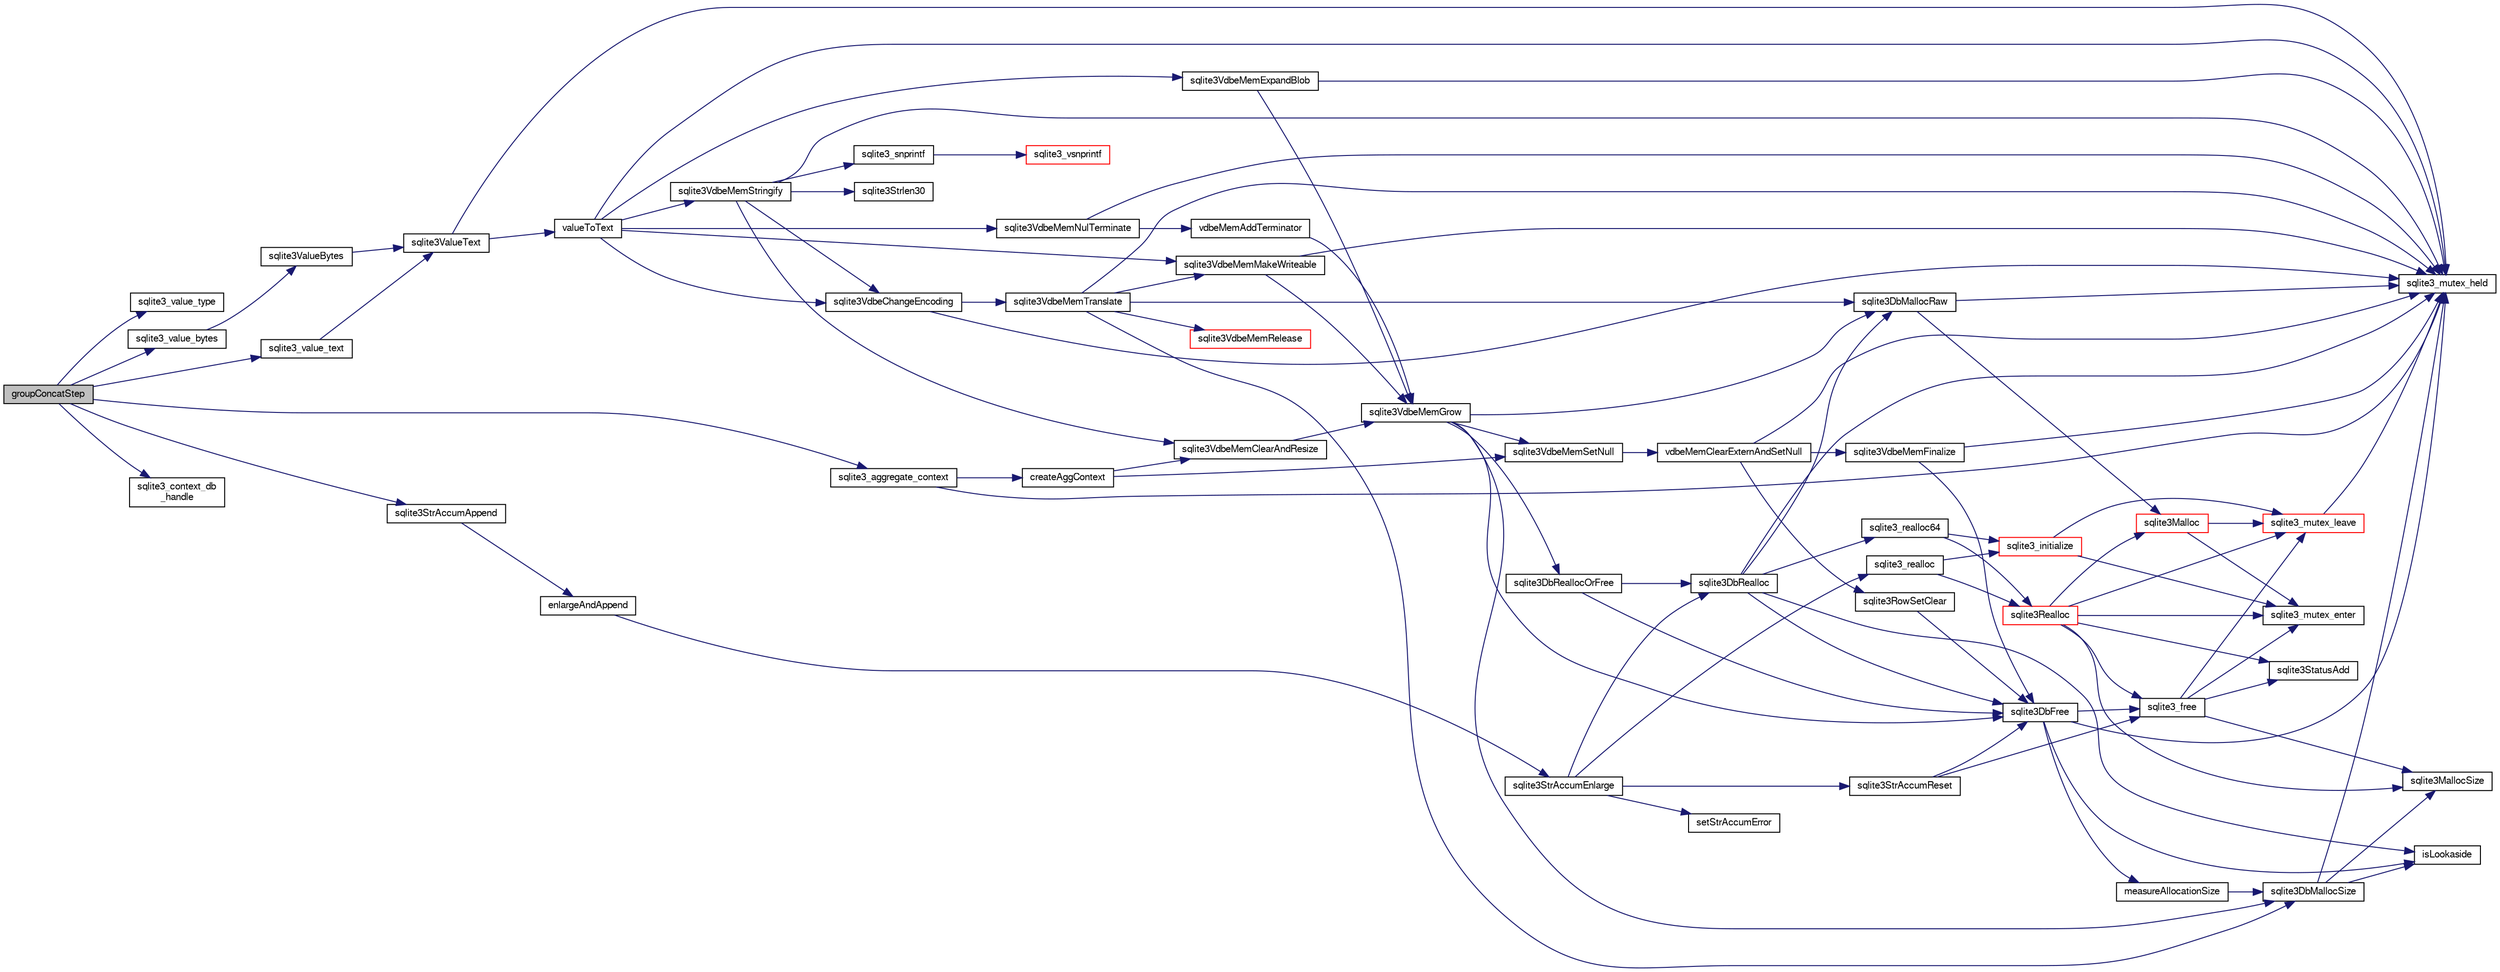 digraph "groupConcatStep"
{
  edge [fontname="FreeSans",fontsize="10",labelfontname="FreeSans",labelfontsize="10"];
  node [fontname="FreeSans",fontsize="10",shape=record];
  rankdir="LR";
  Node134579 [label="groupConcatStep",height=0.2,width=0.4,color="black", fillcolor="grey75", style="filled", fontcolor="black"];
  Node134579 -> Node134580 [color="midnightblue",fontsize="10",style="solid",fontname="FreeSans"];
  Node134580 [label="sqlite3_value_type",height=0.2,width=0.4,color="black", fillcolor="white", style="filled",URL="$sqlite3_8c.html#ac5e91a982065a1ab220a43bbd18cfa60"];
  Node134579 -> Node134581 [color="midnightblue",fontsize="10",style="solid",fontname="FreeSans"];
  Node134581 [label="sqlite3_aggregate_context",height=0.2,width=0.4,color="black", fillcolor="white", style="filled",URL="$sqlite3_8c.html#a96c2b5775e2548caf1529e1c8e490c5c"];
  Node134581 -> Node134582 [color="midnightblue",fontsize="10",style="solid",fontname="FreeSans"];
  Node134582 [label="sqlite3_mutex_held",height=0.2,width=0.4,color="black", fillcolor="white", style="filled",URL="$sqlite3_8c.html#acf77da68932b6bc163c5e68547ecc3e7"];
  Node134581 -> Node134583 [color="midnightblue",fontsize="10",style="solid",fontname="FreeSans"];
  Node134583 [label="createAggContext",height=0.2,width=0.4,color="black", fillcolor="white", style="filled",URL="$sqlite3_8c.html#a843c998f50da4010b570948408f90fb9"];
  Node134583 -> Node134584 [color="midnightblue",fontsize="10",style="solid",fontname="FreeSans"];
  Node134584 [label="sqlite3VdbeMemSetNull",height=0.2,width=0.4,color="black", fillcolor="white", style="filled",URL="$sqlite3_8c.html#ae01092c23aebaf8a3ebdf3954609b410"];
  Node134584 -> Node134585 [color="midnightblue",fontsize="10",style="solid",fontname="FreeSans"];
  Node134585 [label="vdbeMemClearExternAndSetNull",height=0.2,width=0.4,color="black", fillcolor="white", style="filled",URL="$sqlite3_8c.html#a29c41a360fb0e86b817777daf061230c"];
  Node134585 -> Node134582 [color="midnightblue",fontsize="10",style="solid",fontname="FreeSans"];
  Node134585 -> Node134586 [color="midnightblue",fontsize="10",style="solid",fontname="FreeSans"];
  Node134586 [label="sqlite3VdbeMemFinalize",height=0.2,width=0.4,color="black", fillcolor="white", style="filled",URL="$sqlite3_8c.html#a2568220f48ddef81b1c43e401042d9d2"];
  Node134586 -> Node134582 [color="midnightblue",fontsize="10",style="solid",fontname="FreeSans"];
  Node134586 -> Node134587 [color="midnightblue",fontsize="10",style="solid",fontname="FreeSans"];
  Node134587 [label="sqlite3DbFree",height=0.2,width=0.4,color="black", fillcolor="white", style="filled",URL="$sqlite3_8c.html#ac70ab821a6607b4a1b909582dc37a069"];
  Node134587 -> Node134582 [color="midnightblue",fontsize="10",style="solid",fontname="FreeSans"];
  Node134587 -> Node134588 [color="midnightblue",fontsize="10",style="solid",fontname="FreeSans"];
  Node134588 [label="measureAllocationSize",height=0.2,width=0.4,color="black", fillcolor="white", style="filled",URL="$sqlite3_8c.html#a45731e644a22fdb756e2b6337224217a"];
  Node134588 -> Node134589 [color="midnightblue",fontsize="10",style="solid",fontname="FreeSans"];
  Node134589 [label="sqlite3DbMallocSize",height=0.2,width=0.4,color="black", fillcolor="white", style="filled",URL="$sqlite3_8c.html#aa397e5a8a03495203a0767abf0a71f86"];
  Node134589 -> Node134590 [color="midnightblue",fontsize="10",style="solid",fontname="FreeSans"];
  Node134590 [label="sqlite3MallocSize",height=0.2,width=0.4,color="black", fillcolor="white", style="filled",URL="$sqlite3_8c.html#acf5d2a5f35270bafb050bd2def576955"];
  Node134589 -> Node134582 [color="midnightblue",fontsize="10",style="solid",fontname="FreeSans"];
  Node134589 -> Node134591 [color="midnightblue",fontsize="10",style="solid",fontname="FreeSans"];
  Node134591 [label="isLookaside",height=0.2,width=0.4,color="black", fillcolor="white", style="filled",URL="$sqlite3_8c.html#a770fa05ff9717b75e16f4d968a77b897"];
  Node134587 -> Node134591 [color="midnightblue",fontsize="10",style="solid",fontname="FreeSans"];
  Node134587 -> Node134592 [color="midnightblue",fontsize="10",style="solid",fontname="FreeSans"];
  Node134592 [label="sqlite3_free",height=0.2,width=0.4,color="black", fillcolor="white", style="filled",URL="$sqlite3_8c.html#a6552349e36a8a691af5487999ab09519"];
  Node134592 -> Node134593 [color="midnightblue",fontsize="10",style="solid",fontname="FreeSans"];
  Node134593 [label="sqlite3_mutex_enter",height=0.2,width=0.4,color="black", fillcolor="white", style="filled",URL="$sqlite3_8c.html#a1c12cde690bd89f104de5cbad12a6bf5"];
  Node134592 -> Node134594 [color="midnightblue",fontsize="10",style="solid",fontname="FreeSans"];
  Node134594 [label="sqlite3StatusAdd",height=0.2,width=0.4,color="black", fillcolor="white", style="filled",URL="$sqlite3_8c.html#afa029f93586aeab4cc85360905dae9cd"];
  Node134592 -> Node134590 [color="midnightblue",fontsize="10",style="solid",fontname="FreeSans"];
  Node134592 -> Node134595 [color="midnightblue",fontsize="10",style="solid",fontname="FreeSans"];
  Node134595 [label="sqlite3_mutex_leave",height=0.2,width=0.4,color="red", fillcolor="white", style="filled",URL="$sqlite3_8c.html#a5838d235601dbd3c1fa993555c6bcc93"];
  Node134595 -> Node134582 [color="midnightblue",fontsize="10",style="solid",fontname="FreeSans"];
  Node134585 -> Node134597 [color="midnightblue",fontsize="10",style="solid",fontname="FreeSans"];
  Node134597 [label="sqlite3RowSetClear",height=0.2,width=0.4,color="black", fillcolor="white", style="filled",URL="$sqlite3_8c.html#ae153de0cd969511a607e26deeca80342"];
  Node134597 -> Node134587 [color="midnightblue",fontsize="10",style="solid",fontname="FreeSans"];
  Node134583 -> Node134598 [color="midnightblue",fontsize="10",style="solid",fontname="FreeSans"];
  Node134598 [label="sqlite3VdbeMemClearAndResize",height=0.2,width=0.4,color="black", fillcolor="white", style="filled",URL="$sqlite3_8c.html#add082be4aa46084ecdf023cfac898231"];
  Node134598 -> Node134599 [color="midnightblue",fontsize="10",style="solid",fontname="FreeSans"];
  Node134599 [label="sqlite3VdbeMemGrow",height=0.2,width=0.4,color="black", fillcolor="white", style="filled",URL="$sqlite3_8c.html#aba753c9690ae0ba31b5100945cf29447"];
  Node134599 -> Node134589 [color="midnightblue",fontsize="10",style="solid",fontname="FreeSans"];
  Node134599 -> Node134600 [color="midnightblue",fontsize="10",style="solid",fontname="FreeSans"];
  Node134600 [label="sqlite3DbReallocOrFree",height=0.2,width=0.4,color="black", fillcolor="white", style="filled",URL="$sqlite3_8c.html#a532a9fd62eeb46b61885a0fff075231c"];
  Node134600 -> Node134601 [color="midnightblue",fontsize="10",style="solid",fontname="FreeSans"];
  Node134601 [label="sqlite3DbRealloc",height=0.2,width=0.4,color="black", fillcolor="white", style="filled",URL="$sqlite3_8c.html#ae028f4902a9d29bcaf310ff289ee87dc"];
  Node134601 -> Node134582 [color="midnightblue",fontsize="10",style="solid",fontname="FreeSans"];
  Node134601 -> Node134602 [color="midnightblue",fontsize="10",style="solid",fontname="FreeSans"];
  Node134602 [label="sqlite3DbMallocRaw",height=0.2,width=0.4,color="black", fillcolor="white", style="filled",URL="$sqlite3_8c.html#abbe8be0cf7175e11ddc3e2218fad924e"];
  Node134602 -> Node134582 [color="midnightblue",fontsize="10",style="solid",fontname="FreeSans"];
  Node134602 -> Node134603 [color="midnightblue",fontsize="10",style="solid",fontname="FreeSans"];
  Node134603 [label="sqlite3Malloc",height=0.2,width=0.4,color="red", fillcolor="white", style="filled",URL="$sqlite3_8c.html#a361a2eaa846b1885f123abe46f5d8b2b"];
  Node134603 -> Node134593 [color="midnightblue",fontsize="10",style="solid",fontname="FreeSans"];
  Node134603 -> Node134595 [color="midnightblue",fontsize="10",style="solid",fontname="FreeSans"];
  Node134601 -> Node134591 [color="midnightblue",fontsize="10",style="solid",fontname="FreeSans"];
  Node134601 -> Node134587 [color="midnightblue",fontsize="10",style="solid",fontname="FreeSans"];
  Node134601 -> Node134608 [color="midnightblue",fontsize="10",style="solid",fontname="FreeSans"];
  Node134608 [label="sqlite3_realloc64",height=0.2,width=0.4,color="black", fillcolor="white", style="filled",URL="$sqlite3_8c.html#a3765a714077ee547e811034236dc9ecd"];
  Node134608 -> Node134609 [color="midnightblue",fontsize="10",style="solid",fontname="FreeSans"];
  Node134609 [label="sqlite3_initialize",height=0.2,width=0.4,color="red", fillcolor="white", style="filled",URL="$sqlite3_8c.html#ab0c0ee2d5d4cf8b28e9572296a8861df"];
  Node134609 -> Node134593 [color="midnightblue",fontsize="10",style="solid",fontname="FreeSans"];
  Node134609 -> Node134595 [color="midnightblue",fontsize="10",style="solid",fontname="FreeSans"];
  Node134608 -> Node134642 [color="midnightblue",fontsize="10",style="solid",fontname="FreeSans"];
  Node134642 [label="sqlite3Realloc",height=0.2,width=0.4,color="red", fillcolor="white", style="filled",URL="$sqlite3_8c.html#ad53aefdfc088f622e23ffe838201fe22"];
  Node134642 -> Node134603 [color="midnightblue",fontsize="10",style="solid",fontname="FreeSans"];
  Node134642 -> Node134592 [color="midnightblue",fontsize="10",style="solid",fontname="FreeSans"];
  Node134642 -> Node134590 [color="midnightblue",fontsize="10",style="solid",fontname="FreeSans"];
  Node134642 -> Node134593 [color="midnightblue",fontsize="10",style="solid",fontname="FreeSans"];
  Node134642 -> Node134594 [color="midnightblue",fontsize="10",style="solid",fontname="FreeSans"];
  Node134642 -> Node134595 [color="midnightblue",fontsize="10",style="solid",fontname="FreeSans"];
  Node134600 -> Node134587 [color="midnightblue",fontsize="10",style="solid",fontname="FreeSans"];
  Node134599 -> Node134587 [color="midnightblue",fontsize="10",style="solid",fontname="FreeSans"];
  Node134599 -> Node134602 [color="midnightblue",fontsize="10",style="solid",fontname="FreeSans"];
  Node134599 -> Node134584 [color="midnightblue",fontsize="10",style="solid",fontname="FreeSans"];
  Node134579 -> Node134715 [color="midnightblue",fontsize="10",style="solid",fontname="FreeSans"];
  Node134715 [label="sqlite3_context_db\l_handle",height=0.2,width=0.4,color="black", fillcolor="white", style="filled",URL="$sqlite3_8c.html#a4b82e673c3dcc88c179e2bae5629fa60"];
  Node134579 -> Node134657 [color="midnightblue",fontsize="10",style="solid",fontname="FreeSans"];
  Node134657 [label="sqlite3_value_text",height=0.2,width=0.4,color="black", fillcolor="white", style="filled",URL="$sqlite3_8c.html#aef2ace3239e6dd59c74110faa70f8171"];
  Node134657 -> Node134658 [color="midnightblue",fontsize="10",style="solid",fontname="FreeSans"];
  Node134658 [label="sqlite3ValueText",height=0.2,width=0.4,color="black", fillcolor="white", style="filled",URL="$sqlite3_8c.html#ad567a94e52d1adf81f4857fdba00a59b"];
  Node134658 -> Node134582 [color="midnightblue",fontsize="10",style="solid",fontname="FreeSans"];
  Node134658 -> Node134659 [color="midnightblue",fontsize="10",style="solid",fontname="FreeSans"];
  Node134659 [label="valueToText",height=0.2,width=0.4,color="black", fillcolor="white", style="filled",URL="$sqlite3_8c.html#abded1c4848e5c5901949c02af499044c"];
  Node134659 -> Node134582 [color="midnightblue",fontsize="10",style="solid",fontname="FreeSans"];
  Node134659 -> Node134660 [color="midnightblue",fontsize="10",style="solid",fontname="FreeSans"];
  Node134660 [label="sqlite3VdbeMemExpandBlob",height=0.2,width=0.4,color="black", fillcolor="white", style="filled",URL="$sqlite3_8c.html#afa1d06c05f058623f190c05aac4a5c7c"];
  Node134660 -> Node134582 [color="midnightblue",fontsize="10",style="solid",fontname="FreeSans"];
  Node134660 -> Node134599 [color="midnightblue",fontsize="10",style="solid",fontname="FreeSans"];
  Node134659 -> Node134661 [color="midnightblue",fontsize="10",style="solid",fontname="FreeSans"];
  Node134661 [label="sqlite3VdbeChangeEncoding",height=0.2,width=0.4,color="black", fillcolor="white", style="filled",URL="$sqlite3_8c.html#aa7cf8e488bf8cf9ec18528f52a40de31"];
  Node134661 -> Node134582 [color="midnightblue",fontsize="10",style="solid",fontname="FreeSans"];
  Node134661 -> Node134662 [color="midnightblue",fontsize="10",style="solid",fontname="FreeSans"];
  Node134662 [label="sqlite3VdbeMemTranslate",height=0.2,width=0.4,color="black", fillcolor="white", style="filled",URL="$sqlite3_8c.html#adc5f07459f00d96ec7591be255d029f5"];
  Node134662 -> Node134582 [color="midnightblue",fontsize="10",style="solid",fontname="FreeSans"];
  Node134662 -> Node134663 [color="midnightblue",fontsize="10",style="solid",fontname="FreeSans"];
  Node134663 [label="sqlite3VdbeMemMakeWriteable",height=0.2,width=0.4,color="black", fillcolor="white", style="filled",URL="$sqlite3_8c.html#afabdd8032205a36c69ad191c6bbb6a34"];
  Node134663 -> Node134582 [color="midnightblue",fontsize="10",style="solid",fontname="FreeSans"];
  Node134663 -> Node134599 [color="midnightblue",fontsize="10",style="solid",fontname="FreeSans"];
  Node134662 -> Node134602 [color="midnightblue",fontsize="10",style="solid",fontname="FreeSans"];
  Node134662 -> Node134664 [color="midnightblue",fontsize="10",style="solid",fontname="FreeSans"];
  Node134664 [label="sqlite3VdbeMemRelease",height=0.2,width=0.4,color="red", fillcolor="white", style="filled",URL="$sqlite3_8c.html#a90606361dbeba88159fd6ff03fcc10cc"];
  Node134662 -> Node134589 [color="midnightblue",fontsize="10",style="solid",fontname="FreeSans"];
  Node134659 -> Node134663 [color="midnightblue",fontsize="10",style="solid",fontname="FreeSans"];
  Node134659 -> Node134666 [color="midnightblue",fontsize="10",style="solid",fontname="FreeSans"];
  Node134666 [label="sqlite3VdbeMemNulTerminate",height=0.2,width=0.4,color="black", fillcolor="white", style="filled",URL="$sqlite3_8c.html#ad72ffa8a87fad7797ceeca0682df6aa3"];
  Node134666 -> Node134582 [color="midnightblue",fontsize="10",style="solid",fontname="FreeSans"];
  Node134666 -> Node134667 [color="midnightblue",fontsize="10",style="solid",fontname="FreeSans"];
  Node134667 [label="vdbeMemAddTerminator",height=0.2,width=0.4,color="black", fillcolor="white", style="filled",URL="$sqlite3_8c.html#a01c7c7c70bf090b2882bce28aa35c4c9"];
  Node134667 -> Node134599 [color="midnightblue",fontsize="10",style="solid",fontname="FreeSans"];
  Node134659 -> Node134668 [color="midnightblue",fontsize="10",style="solid",fontname="FreeSans"];
  Node134668 [label="sqlite3VdbeMemStringify",height=0.2,width=0.4,color="black", fillcolor="white", style="filled",URL="$sqlite3_8c.html#aaf8a4e6bd1059297d279570e30b7680a"];
  Node134668 -> Node134582 [color="midnightblue",fontsize="10",style="solid",fontname="FreeSans"];
  Node134668 -> Node134598 [color="midnightblue",fontsize="10",style="solid",fontname="FreeSans"];
  Node134668 -> Node134669 [color="midnightblue",fontsize="10",style="solid",fontname="FreeSans"];
  Node134669 [label="sqlite3_snprintf",height=0.2,width=0.4,color="black", fillcolor="white", style="filled",URL="$sqlite3_8c.html#aa2695a752e971577f5784122f2013c40"];
  Node134669 -> Node134670 [color="midnightblue",fontsize="10",style="solid",fontname="FreeSans"];
  Node134670 [label="sqlite3_vsnprintf",height=0.2,width=0.4,color="red", fillcolor="white", style="filled",URL="$sqlite3_8c.html#a0862c03aea71d62847e452aa655add42"];
  Node134668 -> Node134654 [color="midnightblue",fontsize="10",style="solid",fontname="FreeSans"];
  Node134654 [label="sqlite3Strlen30",height=0.2,width=0.4,color="black", fillcolor="white", style="filled",URL="$sqlite3_8c.html#a3dcd80ba41f1a308193dee74857b62a7"];
  Node134668 -> Node134661 [color="midnightblue",fontsize="10",style="solid",fontname="FreeSans"];
  Node134579 -> Node134712 [color="midnightblue",fontsize="10",style="solid",fontname="FreeSans"];
  Node134712 [label="sqlite3_value_bytes",height=0.2,width=0.4,color="black", fillcolor="white", style="filled",URL="$sqlite3_8c.html#aee6da873358a81b4bbbe1284f157b146"];
  Node134712 -> Node134713 [color="midnightblue",fontsize="10",style="solid",fontname="FreeSans"];
  Node134713 [label="sqlite3ValueBytes",height=0.2,width=0.4,color="black", fillcolor="white", style="filled",URL="$sqlite3_8c.html#a2eac906bf499092dbbbfbb47ae75ad06"];
  Node134713 -> Node134658 [color="midnightblue",fontsize="10",style="solid",fontname="FreeSans"];
  Node134579 -> Node134636 [color="midnightblue",fontsize="10",style="solid",fontname="FreeSans"];
  Node134636 [label="sqlite3StrAccumAppend",height=0.2,width=0.4,color="black", fillcolor="white", style="filled",URL="$sqlite3_8c.html#a56664fa33def33c5a5245b623441d5e0"];
  Node134636 -> Node134637 [color="midnightblue",fontsize="10",style="solid",fontname="FreeSans"];
  Node134637 [label="enlargeAndAppend",height=0.2,width=0.4,color="black", fillcolor="white", style="filled",URL="$sqlite3_8c.html#a25b21e61dc0883d849890eaa8a18088a"];
  Node134637 -> Node134638 [color="midnightblue",fontsize="10",style="solid",fontname="FreeSans"];
  Node134638 [label="sqlite3StrAccumEnlarge",height=0.2,width=0.4,color="black", fillcolor="white", style="filled",URL="$sqlite3_8c.html#a38976500a97c69d65086eeccca82dd96"];
  Node134638 -> Node134639 [color="midnightblue",fontsize="10",style="solid",fontname="FreeSans"];
  Node134639 [label="setStrAccumError",height=0.2,width=0.4,color="black", fillcolor="white", style="filled",URL="$sqlite3_8c.html#a3dc479a1fc8ba1ab8edfe51f8a0b102c"];
  Node134638 -> Node134640 [color="midnightblue",fontsize="10",style="solid",fontname="FreeSans"];
  Node134640 [label="sqlite3StrAccumReset",height=0.2,width=0.4,color="black", fillcolor="white", style="filled",URL="$sqlite3_8c.html#ad7e70f4ec9d2fa3a63a371e2c7c555d8"];
  Node134640 -> Node134587 [color="midnightblue",fontsize="10",style="solid",fontname="FreeSans"];
  Node134640 -> Node134592 [color="midnightblue",fontsize="10",style="solid",fontname="FreeSans"];
  Node134638 -> Node134601 [color="midnightblue",fontsize="10",style="solid",fontname="FreeSans"];
  Node134638 -> Node134641 [color="midnightblue",fontsize="10",style="solid",fontname="FreeSans"];
  Node134641 [label="sqlite3_realloc",height=0.2,width=0.4,color="black", fillcolor="white", style="filled",URL="$sqlite3_8c.html#a822d9e42f6ab4b2ec803f311aeb9618d"];
  Node134641 -> Node134609 [color="midnightblue",fontsize="10",style="solid",fontname="FreeSans"];
  Node134641 -> Node134642 [color="midnightblue",fontsize="10",style="solid",fontname="FreeSans"];
}
